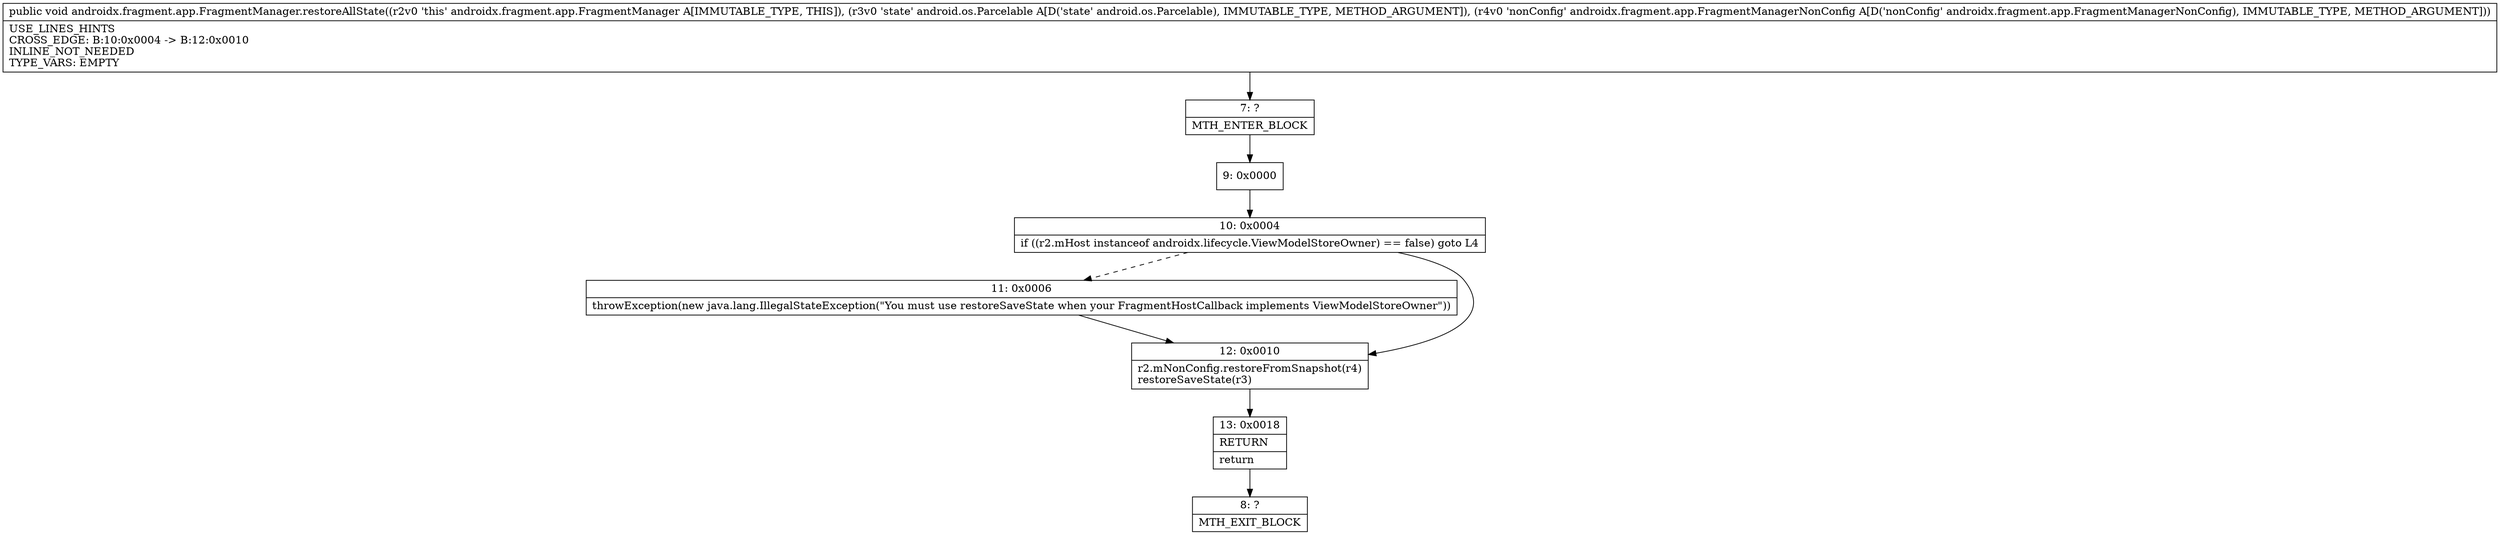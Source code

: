 digraph "CFG forandroidx.fragment.app.FragmentManager.restoreAllState(Landroid\/os\/Parcelable;Landroidx\/fragment\/app\/FragmentManagerNonConfig;)V" {
Node_7 [shape=record,label="{7\:\ ?|MTH_ENTER_BLOCK\l}"];
Node_9 [shape=record,label="{9\:\ 0x0000}"];
Node_10 [shape=record,label="{10\:\ 0x0004|if ((r2.mHost instanceof androidx.lifecycle.ViewModelStoreOwner) == false) goto L4\l}"];
Node_11 [shape=record,label="{11\:\ 0x0006|throwException(new java.lang.IllegalStateException(\"You must use restoreSaveState when your FragmentHostCallback implements ViewModelStoreOwner\"))\l}"];
Node_12 [shape=record,label="{12\:\ 0x0010|r2.mNonConfig.restoreFromSnapshot(r4)\lrestoreSaveState(r3)\l}"];
Node_13 [shape=record,label="{13\:\ 0x0018|RETURN\l|return\l}"];
Node_8 [shape=record,label="{8\:\ ?|MTH_EXIT_BLOCK\l}"];
MethodNode[shape=record,label="{public void androidx.fragment.app.FragmentManager.restoreAllState((r2v0 'this' androidx.fragment.app.FragmentManager A[IMMUTABLE_TYPE, THIS]), (r3v0 'state' android.os.Parcelable A[D('state' android.os.Parcelable), IMMUTABLE_TYPE, METHOD_ARGUMENT]), (r4v0 'nonConfig' androidx.fragment.app.FragmentManagerNonConfig A[D('nonConfig' androidx.fragment.app.FragmentManagerNonConfig), IMMUTABLE_TYPE, METHOD_ARGUMENT]))  | USE_LINES_HINTS\lCROSS_EDGE: B:10:0x0004 \-\> B:12:0x0010\lINLINE_NOT_NEEDED\lTYPE_VARS: EMPTY\l}"];
MethodNode -> Node_7;Node_7 -> Node_9;
Node_9 -> Node_10;
Node_10 -> Node_11[style=dashed];
Node_10 -> Node_12;
Node_11 -> Node_12;
Node_12 -> Node_13;
Node_13 -> Node_8;
}

